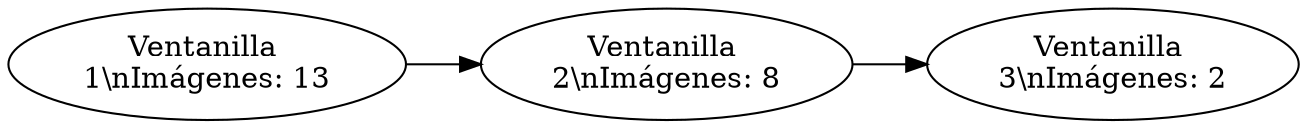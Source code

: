 digraph G {
    rankdir=LR;
    Ventanilla1 [label="Ventanilla 
1\\nImágenes: 13"];
    Ventanilla1 -> Ventanilla2;
    Ventanilla2 [label="Ventanilla 
2\\nImágenes: 8"];
    Ventanilla2 -> Ventanilla3;
    Ventanilla3 [label="Ventanilla 
3\\nImágenes: 2"];
}
